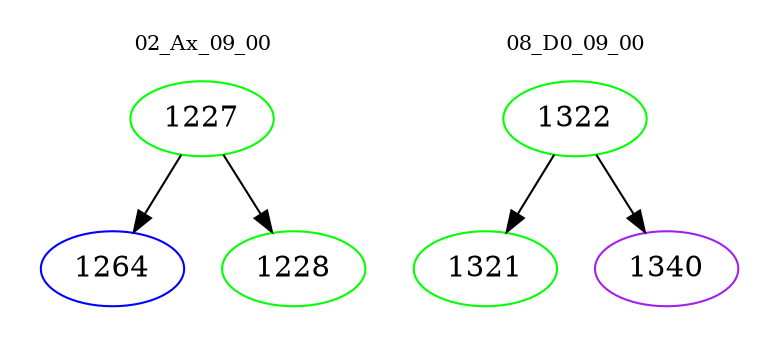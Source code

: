 digraph{
subgraph cluster_0 {
color = white
label = "02_Ax_09_00";
fontsize=10;
T0_1227 [label="1227", color="green"]
T0_1227 -> T0_1264 [color="black"]
T0_1264 [label="1264", color="blue"]
T0_1227 -> T0_1228 [color="black"]
T0_1228 [label="1228", color="green"]
}
subgraph cluster_1 {
color = white
label = "08_D0_09_00";
fontsize=10;
T1_1322 [label="1322", color="green"]
T1_1322 -> T1_1321 [color="black"]
T1_1321 [label="1321", color="green"]
T1_1322 -> T1_1340 [color="black"]
T1_1340 [label="1340", color="purple"]
}
}
